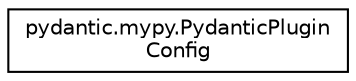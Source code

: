 digraph "Graphical Class Hierarchy"
{
 // LATEX_PDF_SIZE
  edge [fontname="Helvetica",fontsize="10",labelfontname="Helvetica",labelfontsize="10"];
  node [fontname="Helvetica",fontsize="10",shape=record];
  rankdir="LR";
  Node0 [label="pydantic.mypy.PydanticPlugin\lConfig",height=0.2,width=0.4,color="black", fillcolor="white", style="filled",URL="$classpydantic_1_1mypy_1_1PydanticPluginConfig.html",tooltip=" "];
}
